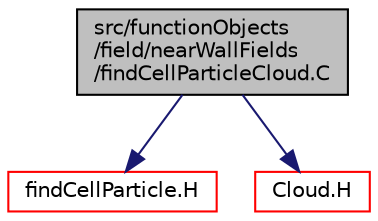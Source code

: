 digraph "src/functionObjects/field/nearWallFields/findCellParticleCloud.C"
{
  bgcolor="transparent";
  edge [fontname="Helvetica",fontsize="10",labelfontname="Helvetica",labelfontsize="10"];
  node [fontname="Helvetica",fontsize="10",shape=record];
  Node0 [label="src/functionObjects\l/field/nearWallFields\l/findCellParticleCloud.C",height=0.2,width=0.4,color="black", fillcolor="grey75", style="filled", fontcolor="black"];
  Node0 -> Node1 [color="midnightblue",fontsize="10",style="solid",fontname="Helvetica"];
  Node1 [label="findCellParticle.H",height=0.2,width=0.4,color="red",URL="$a04724.html"];
  Node0 -> Node59 [color="midnightblue",fontsize="10",style="solid",fontname="Helvetica"];
  Node59 [label="Cloud.H",height=0.2,width=0.4,color="red",URL="$a05525.html"];
}
